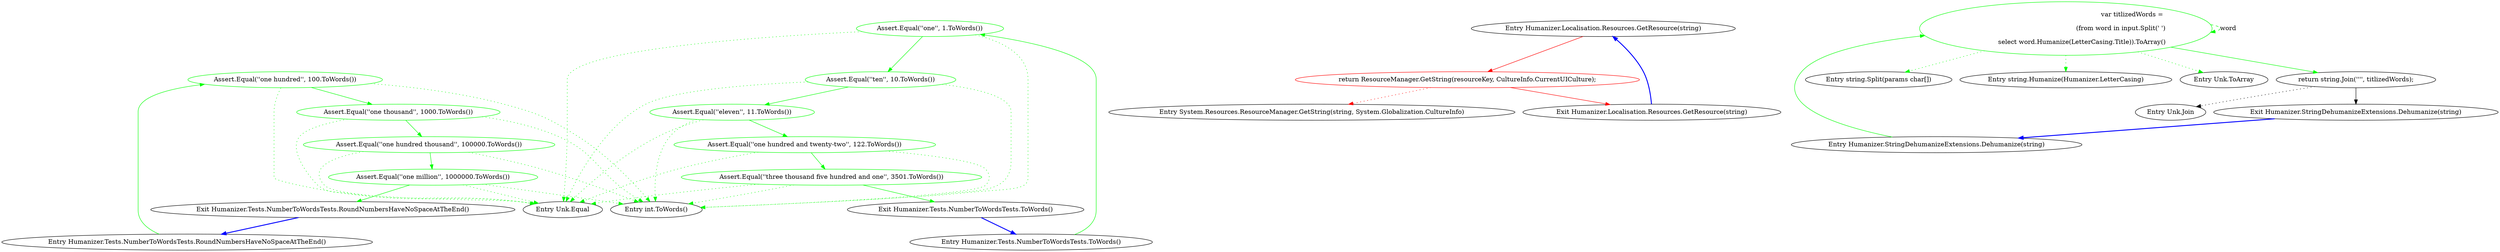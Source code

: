 digraph  {
m0_8 [label="Entry Unk.Equal", span="", cluster="Unk.Equal", file="NumberToWordsTests.cs"];
m0_7 [label="Entry int.ToWords()", span="16-16", cluster="int.ToWords()", file="NumberToWordsTests.cs"];
m0_9 [label="Entry Humanizer.Tests.NumberToWordsTests.RoundNumbersHaveNoSpaceAtTheEnd()", span="17-17", cluster="Humanizer.Tests.NumberToWordsTests.RoundNumbersHaveNoSpaceAtTheEnd()", file="NumberToWordsTests.cs"];
m0_10 [label="Assert.Equal(''one hundred'', 100.ToWords())", span="19-19", cluster="Humanizer.Tests.NumberToWordsTests.RoundNumbersHaveNoSpaceAtTheEnd()", color=green, community=0, file="NumberToWordsTests.cs"];
m0_11 [label="Assert.Equal(''one thousand'', 1000.ToWords())", span="20-20", cluster="Humanizer.Tests.NumberToWordsTests.RoundNumbersHaveNoSpaceAtTheEnd()", color=green, community=0, file="NumberToWordsTests.cs"];
m0_12 [label="Assert.Equal(''one hundred thousand'', 100000.ToWords())", span="21-21", cluster="Humanizer.Tests.NumberToWordsTests.RoundNumbersHaveNoSpaceAtTheEnd()", color=green, community=0, file="NumberToWordsTests.cs"];
m0_13 [label="Assert.Equal(''one million'', 1000000.ToWords())", span="22-22", cluster="Humanizer.Tests.NumberToWordsTests.RoundNumbersHaveNoSpaceAtTheEnd()", color=green, community=0, file="NumberToWordsTests.cs"];
m0_14 [label="Exit Humanizer.Tests.NumberToWordsTests.RoundNumbersHaveNoSpaceAtTheEnd()", span="17-17", cluster="Humanizer.Tests.NumberToWordsTests.RoundNumbersHaveNoSpaceAtTheEnd()", file="NumberToWordsTests.cs"];
m0_0 [label="Entry Humanizer.Tests.NumberToWordsTests.ToWords()", span="7-7", cluster="Humanizer.Tests.NumberToWordsTests.ToWords()", file="NumberToWordsTests.cs"];
m0_1 [label="Assert.Equal(''one'', 1.ToWords())", span="9-9", cluster="Humanizer.Tests.NumberToWordsTests.ToWords()", color=green, community=0, file="NumberToWordsTests.cs"];
m0_2 [label="Assert.Equal(''ten'', 10.ToWords())", span="10-10", cluster="Humanizer.Tests.NumberToWordsTests.ToWords()", color=green, community=0, file="NumberToWordsTests.cs"];
m0_3 [label="Assert.Equal(''eleven'', 11.ToWords())", span="11-11", cluster="Humanizer.Tests.NumberToWordsTests.ToWords()", color=green, community=0, file="NumberToWordsTests.cs"];
m0_4 [label="Assert.Equal(''one hundred and twenty-two'', 122.ToWords())", span="12-12", cluster="Humanizer.Tests.NumberToWordsTests.ToWords()", color=green, community=0, file="NumberToWordsTests.cs"];
m0_5 [label="Assert.Equal(''three thousand five hundred and one'', 3501.ToWords())", span="13-13", cluster="Humanizer.Tests.NumberToWordsTests.ToWords()", color=green, community=0, file="NumberToWordsTests.cs"];
m0_6 [label="Exit Humanizer.Tests.NumberToWordsTests.ToWords()", span="7-7", cluster="Humanizer.Tests.NumberToWordsTests.ToWords()", file="NumberToWordsTests.cs"];
m1_0 [label="Entry Humanizer.Localisation.Resources.GetResource(string)", span="27-27", cluster="Humanizer.Localisation.Resources.GetResource(string)", file="Resources.cs"];
m1_1 [label="return ResourceManager.GetString(resourceKey, CultureInfo.CurrentUICulture);", span="29-29", cluster="Humanizer.Localisation.Resources.GetResource(string)", color=red, community=0, file="Resources.cs"];
m1_2 [label="Exit Humanizer.Localisation.Resources.GetResource(string)", span="27-27", cluster="Humanizer.Localisation.Resources.GetResource(string)", file="Resources.cs"];
m1_3 [label="Entry System.Resources.ResourceManager.GetString(string, System.Globalization.CultureInfo)", span="0-0", cluster="System.Resources.ResourceManager.GetString(string, System.Globalization.CultureInfo)", file="Resources.cs"];
m2_4 [label="Entry string.Split(params char[])", span="0-0", cluster="string.Split(params char[])", file="StringDehumanizeExtensions.cs"];
m2_5 [label="Entry string.Humanize(Humanizer.LetterCasing)", span="62-62", cluster="string.Humanize(Humanizer.LetterCasing)", file="StringDehumanizeExtensions.cs"];
m2_7 [label="Entry Unk.Join", span="", cluster="Unk.Join", file="StringDehumanizeExtensions.cs"];
m2_6 [label="Entry Unk.ToArray", span="", cluster="Unk.ToArray", file="StringDehumanizeExtensions.cs"];
m2_0 [label="Entry Humanizer.StringDehumanizeExtensions.Dehumanize(string)", span="11-11", cluster="Humanizer.StringDehumanizeExtensions.Dehumanize(string)", file="StringDehumanizeExtensions.cs"];
m2_1 [label="var titlizedWords = \r\n                (from word in input.Split(' ')\r\n                select word.Humanize(LetterCasing.Title)).ToArray()", span="13-15", cluster="Humanizer.StringDehumanizeExtensions.Dehumanize(string)", color=green, community=0, file="StringDehumanizeExtensions.cs"];
m2_2 [label="return string.Join('''', titlizedWords);", span="17-17", cluster="Humanizer.StringDehumanizeExtensions.Dehumanize(string)", file="StringDehumanizeExtensions.cs"];
m2_3 [label="Exit Humanizer.StringDehumanizeExtensions.Dehumanize(string)", span="11-11", cluster="Humanizer.StringDehumanizeExtensions.Dehumanize(string)", file="StringDehumanizeExtensions.cs"];
m0_9 -> m0_10  [key=0, style=solid, color=green];
m0_10 -> m0_11  [key=0, style=solid, color=green];
m0_10 -> m0_7  [key=2, style=dotted, color=green];
m0_10 -> m0_8  [key=2, style=dotted, color=green];
m0_11 -> m0_12  [key=0, style=solid, color=green];
m0_11 -> m0_7  [key=2, style=dotted, color=green];
m0_11 -> m0_8  [key=2, style=dotted, color=green];
m0_12 -> m0_13  [key=0, style=solid, color=green];
m0_12 -> m0_7  [key=2, style=dotted, color=green];
m0_12 -> m0_8  [key=2, style=dotted, color=green];
m0_13 -> m0_14  [key=0, style=solid, color=green];
m0_13 -> m0_7  [key=2, style=dotted, color=green];
m0_13 -> m0_8  [key=2, style=dotted, color=green];
m0_14 -> m0_9  [key=0, style=bold, color=blue];
m0_0 -> m0_1  [key=0, style=solid, color=green];
m0_1 -> m0_2  [key=0, style=solid, color=green];
m0_1 -> m0_7  [key=2, style=dotted, color=green];
m0_1 -> m0_8  [key=2, style=dotted, color=green];
m0_2 -> m0_3  [key=0, style=solid, color=green];
m0_2 -> m0_7  [key=2, style=dotted, color=green];
m0_2 -> m0_8  [key=2, style=dotted, color=green];
m0_3 -> m0_4  [key=0, style=solid, color=green];
m0_3 -> m0_7  [key=2, style=dotted, color=green];
m0_3 -> m0_8  [key=2, style=dotted, color=green];
m0_4 -> m0_5  [key=0, style=solid, color=green];
m0_4 -> m0_7  [key=2, style=dotted, color=green];
m0_4 -> m0_8  [key=2, style=dotted, color=green];
m0_5 -> m0_6  [key=0, style=solid, color=green];
m0_5 -> m0_7  [key=2, style=dotted, color=green];
m0_5 -> m0_8  [key=2, style=dotted, color=green];
m0_6 -> m0_0  [key=0, style=bold, color=blue];
m1_0 -> m1_1  [key=0, style=solid, color=red];
m1_1 -> m1_2  [key=0, style=solid, color=red];
m1_1 -> m1_3  [key=2, style=dotted, color=red];
m1_2 -> m1_0  [key=0, style=bold, color=blue];
m2_0 -> m2_1  [key=0, style=solid, color=green];
m2_1 -> m2_2  [key=0, style=solid, color=green];
m2_1 -> m2_4  [key=2, style=dotted, color=green];
m2_1 -> m2_5  [key=2, style=dotted, color=green];
m2_1 -> m2_6  [key=2, style=dotted, color=green];
m2_1 -> m2_1  [key=1, style=dashed, color=green, label=word];
m2_2 -> m2_3  [key=0, style=solid];
m2_2 -> m2_7  [key=2, style=dotted];
m2_3 -> m2_0  [key=0, style=bold, color=blue];
}
